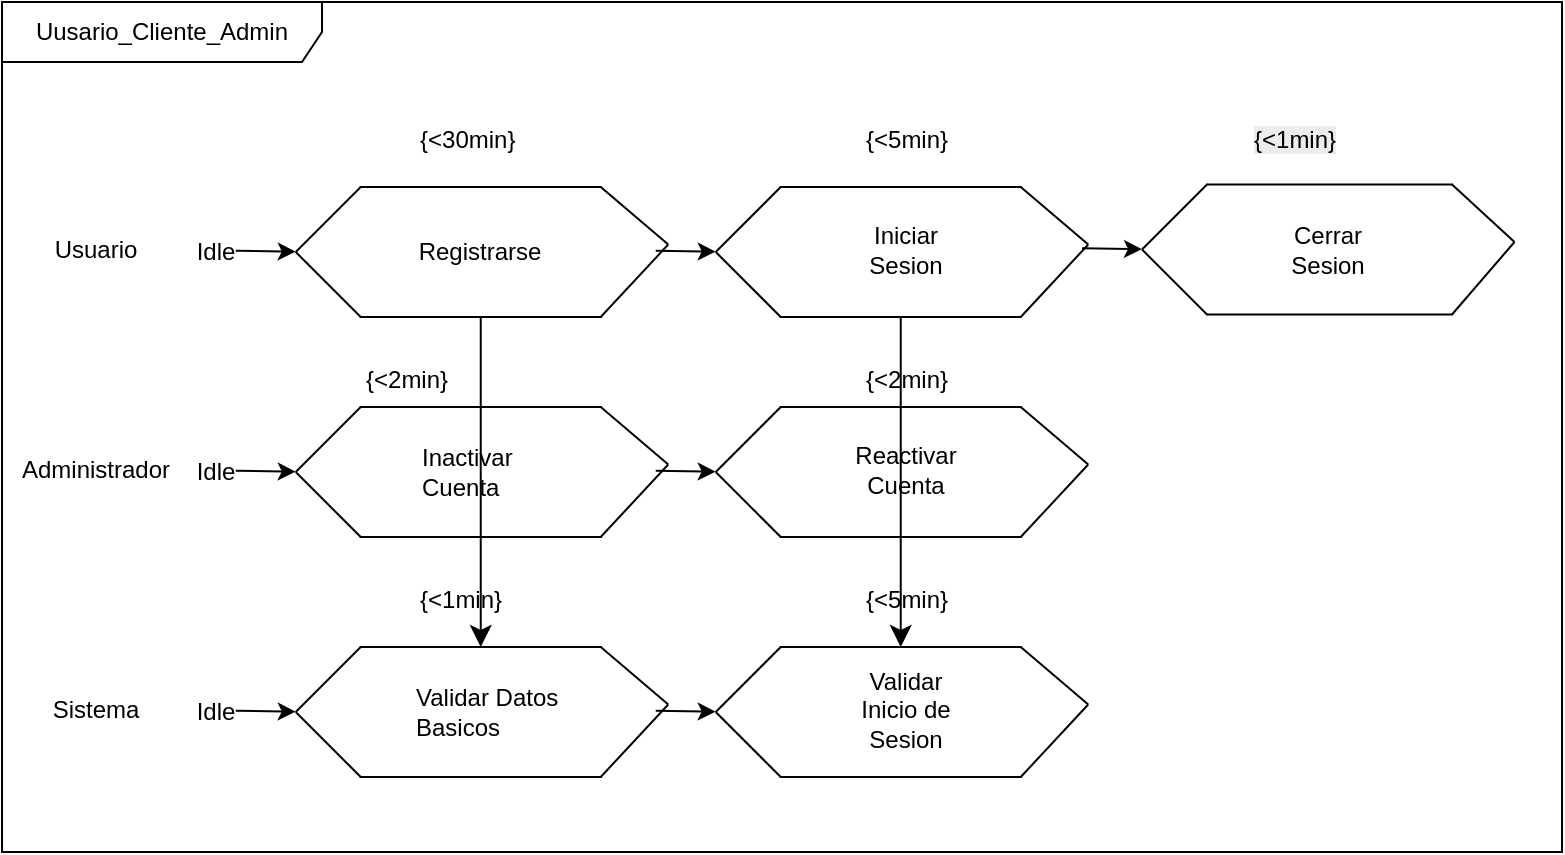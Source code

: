 <mxfile version="28.0.6">
  <diagram name="Página-1" id="PuR6PXavX1iiZgIphFz7">
    <mxGraphModel grid="1" page="1" gridSize="10" guides="1" tooltips="1" connect="1" arrows="1" fold="1" pageScale="1" pageWidth="827" pageHeight="1169" math="0" shadow="0">
      <root>
        <mxCell id="0" />
        <mxCell id="1" parent="0" />
        <mxCell id="X58YOSLKlplfTtcuIgnP-56" style="edgeStyle=none;curved=1;rounded=0;orthogonalLoop=1;jettySize=auto;html=1;entryX=0;entryY=0.5;entryDx=0;entryDy=0;fontSize=12;startSize=8;endSize=8;" edge="1" parent="1" source="wnuGWgDGQfipznTXfZxU-3" target="X58YOSLKlplfTtcuIgnP-29">
          <mxGeometry relative="1" as="geometry" />
        </mxCell>
        <mxCell id="wnuGWgDGQfipznTXfZxU-3" value="" style="shape=partialRectangle;whiteSpace=wrap;html=1;top=0;bottom=0;fillColor=none;rotation=90;" vertex="1" parent="1">
          <mxGeometry x="76.87" y="250" width="65" height="120" as="geometry" />
        </mxCell>
        <mxCell id="wnuGWgDGQfipznTXfZxU-6" value="" style="endArrow=none;html=1;rounded=0;exitX=1;exitY=0;exitDx=0;exitDy=0;" edge="1" parent="1" source="wnuGWgDGQfipznTXfZxU-3">
          <mxGeometry width="50" height="50" relative="1" as="geometry">
            <mxPoint x="213.12" y="316.25" as="sourcePoint" />
            <mxPoint x="203.12" y="306.25" as="targetPoint" />
          </mxGeometry>
        </mxCell>
        <mxCell id="wnuGWgDGQfipznTXfZxU-8" value="" style="endArrow=none;html=1;rounded=0;exitX=0;exitY=0;exitDx=0;exitDy=0;" edge="1" parent="1" source="wnuGWgDGQfipznTXfZxU-3">
          <mxGeometry width="50" height="50" relative="1" as="geometry">
            <mxPoint x="213.12" y="268.25" as="sourcePoint" />
            <mxPoint x="203.12" y="306.25" as="targetPoint" />
          </mxGeometry>
        </mxCell>
        <mxCell id="wnuGWgDGQfipznTXfZxU-11" value="" style="endArrow=none;html=1;rounded=0;entryX=1;entryY=1;entryDx=0;entryDy=0;" edge="1" parent="1" target="wnuGWgDGQfipznTXfZxU-3">
          <mxGeometry width="50" height="50" relative="1" as="geometry">
            <mxPoint x="16.87" y="310" as="sourcePoint" />
            <mxPoint x="40.12" y="338.25" as="targetPoint" />
          </mxGeometry>
        </mxCell>
        <mxCell id="wnuGWgDGQfipznTXfZxU-12" value="" style="endArrow=none;html=1;rounded=0;entryX=0;entryY=1;entryDx=0;entryDy=0;" edge="1" parent="1" target="wnuGWgDGQfipznTXfZxU-3">
          <mxGeometry width="50" height="50" relative="1" as="geometry">
            <mxPoint x="16.87" y="310" as="sourcePoint" />
            <mxPoint x="40.12" y="280" as="targetPoint" />
          </mxGeometry>
        </mxCell>
        <mxCell id="X58YOSLKlplfTtcuIgnP-57" style="edgeStyle=none;curved=1;rounded=0;orthogonalLoop=1;jettySize=auto;html=1;entryX=0;entryY=0.5;entryDx=0;entryDy=0;fontSize=12;startSize=8;endSize=8;" edge="1" parent="1" source="wnuGWgDGQfipznTXfZxU-13" target="X58YOSLKlplfTtcuIgnP-34">
          <mxGeometry relative="1" as="geometry" />
        </mxCell>
        <mxCell id="wnuGWgDGQfipznTXfZxU-13" value="" style="shape=partialRectangle;whiteSpace=wrap;html=1;top=0;bottom=0;fillColor=none;rotation=90;" vertex="1" parent="1">
          <mxGeometry x="286.87" y="250" width="65" height="120" as="geometry" />
        </mxCell>
        <mxCell id="wnuGWgDGQfipznTXfZxU-14" value="" style="endArrow=none;html=1;rounded=0;exitX=1;exitY=0;exitDx=0;exitDy=0;" edge="1" parent="1" source="wnuGWgDGQfipznTXfZxU-13">
          <mxGeometry width="50" height="50" relative="1" as="geometry">
            <mxPoint x="423.12" y="316.25" as="sourcePoint" />
            <mxPoint x="413.12" y="306.25" as="targetPoint" />
          </mxGeometry>
        </mxCell>
        <mxCell id="wnuGWgDGQfipznTXfZxU-15" value="" style="endArrow=none;html=1;rounded=0;exitX=0;exitY=0;exitDx=0;exitDy=0;" edge="1" parent="1" source="wnuGWgDGQfipznTXfZxU-13">
          <mxGeometry width="50" height="50" relative="1" as="geometry">
            <mxPoint x="423.12" y="268.25" as="sourcePoint" />
            <mxPoint x="413.12" y="306.25" as="targetPoint" />
          </mxGeometry>
        </mxCell>
        <mxCell id="wnuGWgDGQfipznTXfZxU-16" value="" style="endArrow=none;html=1;rounded=0;entryX=1;entryY=1;entryDx=0;entryDy=0;" edge="1" parent="1" target="wnuGWgDGQfipznTXfZxU-13">
          <mxGeometry width="50" height="50" relative="1" as="geometry">
            <mxPoint x="226.87" y="310" as="sourcePoint" />
            <mxPoint x="250.12" y="338.25" as="targetPoint" />
          </mxGeometry>
        </mxCell>
        <mxCell id="wnuGWgDGQfipznTXfZxU-17" value="" style="endArrow=none;html=1;rounded=0;entryX=0;entryY=1;entryDx=0;entryDy=0;" edge="1" parent="1" target="wnuGWgDGQfipznTXfZxU-13">
          <mxGeometry width="50" height="50" relative="1" as="geometry">
            <mxPoint x="226.87" y="310" as="sourcePoint" />
            <mxPoint x="250.12" y="280" as="targetPoint" />
          </mxGeometry>
        </mxCell>
        <mxCell id="wnuGWgDGQfipznTXfZxU-23" value="&lt;font style=&quot;vertical-align: inherit;&quot;&gt;&lt;font style=&quot;vertical-align: inherit;&quot;&gt;Idle&lt;/font&gt;&lt;/font&gt;" style="text;html=1;align=center;verticalAlign=middle;whiteSpace=wrap;rounded=0;" vertex="1" parent="1">
          <mxGeometry x="-53.13" y="295" width="60" height="30" as="geometry" />
        </mxCell>
        <mxCell id="wnuGWgDGQfipznTXfZxU-24" value="" style="shape=partialRectangle;whiteSpace=wrap;html=1;top=0;bottom=0;fillColor=none;rotation=90;" vertex="1" parent="1">
          <mxGeometry x="501.25" y="247.5" width="65" height="122.5" as="geometry" />
        </mxCell>
        <mxCell id="wnuGWgDGQfipznTXfZxU-25" value="" style="endArrow=none;html=1;rounded=0;exitX=1;exitY=0;exitDx=0;exitDy=0;" edge="1" parent="1" source="wnuGWgDGQfipznTXfZxU-24">
          <mxGeometry width="50" height="50" relative="1" as="geometry">
            <mxPoint x="636.25" y="315" as="sourcePoint" />
            <mxPoint x="626.25" y="305" as="targetPoint" />
          </mxGeometry>
        </mxCell>
        <mxCell id="wnuGWgDGQfipznTXfZxU-26" value="" style="endArrow=none;html=1;rounded=0;exitX=0;exitY=0;exitDx=0;exitDy=0;" edge="1" parent="1" source="wnuGWgDGQfipznTXfZxU-24">
          <mxGeometry width="50" height="50" relative="1" as="geometry">
            <mxPoint x="636.25" y="267" as="sourcePoint" />
            <mxPoint x="626.25" y="305" as="targetPoint" />
          </mxGeometry>
        </mxCell>
        <mxCell id="wnuGWgDGQfipznTXfZxU-27" value="" style="endArrow=none;html=1;rounded=0;entryX=1;entryY=1;entryDx=0;entryDy=0;" edge="1" parent="1" target="wnuGWgDGQfipznTXfZxU-24">
          <mxGeometry width="50" height="50" relative="1" as="geometry">
            <mxPoint x="440" y="308.75" as="sourcePoint" />
            <mxPoint x="463.25" y="337" as="targetPoint" />
          </mxGeometry>
        </mxCell>
        <mxCell id="wnuGWgDGQfipznTXfZxU-28" value="" style="endArrow=none;html=1;rounded=0;entryX=0;entryY=1;entryDx=0;entryDy=0;" edge="1" parent="1" target="wnuGWgDGQfipznTXfZxU-24">
          <mxGeometry width="50" height="50" relative="1" as="geometry">
            <mxPoint x="440" y="308.75" as="sourcePoint" />
            <mxPoint x="463.25" y="278.75" as="targetPoint" />
          </mxGeometry>
        </mxCell>
        <mxCell id="wnuGWgDGQfipznTXfZxU-58" value="" style="endArrow=classic;html=1;rounded=0;" edge="1" parent="1">
          <mxGeometry width="50" height="50" relative="1" as="geometry">
            <mxPoint x="196.87" y="309.41" as="sourcePoint" />
            <mxPoint x="226.87" y="309.82" as="targetPoint" />
          </mxGeometry>
        </mxCell>
        <mxCell id="wnuGWgDGQfipznTXfZxU-63" value="" style="endArrow=classic;html=1;rounded=0;" edge="1" parent="1">
          <mxGeometry width="50" height="50" relative="1" as="geometry">
            <mxPoint x="410" y="308.16" as="sourcePoint" />
            <mxPoint x="440" y="308.57" as="targetPoint" />
          </mxGeometry>
        </mxCell>
        <mxCell id="wnuGWgDGQfipznTXfZxU-64" value="" style="endArrow=classic;html=1;rounded=0;" edge="1" parent="1">
          <mxGeometry width="50" height="50" relative="1" as="geometry">
            <mxPoint x="-13.13" y="309.41" as="sourcePoint" />
            <mxPoint x="16.87" y="309.82" as="targetPoint" />
          </mxGeometry>
        </mxCell>
        <mxCell id="wnuGWgDGQfipznTXfZxU-65" value="Uusario_Cliente_Admin" style="shape=umlFrame;whiteSpace=wrap;html=1;pointerEvents=0;width=160;height=30;" vertex="1" parent="1">
          <mxGeometry x="-130" y="185" width="780" height="425" as="geometry" />
        </mxCell>
        <mxCell id="wnuGWgDGQfipznTXfZxU-66" value="&lt;div style=&quot;text-align: left;&quot;&gt;Registrarse&lt;/div&gt;" style="text;html=1;align=center;verticalAlign=middle;whiteSpace=wrap;rounded=0;" vertex="1" parent="1">
          <mxGeometry x="79.37" y="295" width="60" height="30" as="geometry" />
        </mxCell>
        <mxCell id="wnuGWgDGQfipznTXfZxU-67" value="&lt;span style=&quot;text-align: left;&quot;&gt;Iniciar Sesion&lt;/span&gt;" style="text;html=1;align=center;verticalAlign=middle;whiteSpace=wrap;rounded=0;" vertex="1" parent="1">
          <mxGeometry x="291.87" y="293.75" width="60" height="30" as="geometry" />
        </mxCell>
        <mxCell id="wnuGWgDGQfipznTXfZxU-69" value="&lt;span style=&quot;text-align: left;&quot;&gt;Cerrar Sesion&lt;/span&gt;" style="text;html=1;align=center;verticalAlign=middle;whiteSpace=wrap;rounded=0;" vertex="1" parent="1">
          <mxGeometry x="502.5" y="293.75" width="60" height="30" as="geometry" />
        </mxCell>
        <mxCell id="wnuGWgDGQfipznTXfZxU-84" value="&lt;span style=&quot;color: rgb(0, 0, 0); font-family: Helvetica; font-size: 12px; font-style: normal; font-variant-ligatures: normal; font-variant-caps: normal; font-weight: 400; letter-spacing: normal; orphans: 2; text-align: left; text-indent: 0px; text-transform: none; widows: 2; word-spacing: 0px; -webkit-text-stroke-width: 0px; white-space: normal; background-color: rgb(236, 236, 236); text-decoration-thickness: initial; text-decoration-style: initial; text-decoration-color: initial; float: none; display: inline !important;&quot;&gt;&lt;font style=&quot;vertical-align: inherit;&quot;&gt;&lt;font style=&quot;vertical-align: inherit;&quot;&gt;&lt;font style=&quot;vertical-align: inherit;&quot;&gt;&lt;font style=&quot;vertical-align: inherit;&quot;&gt;&lt;font style=&quot;vertical-align: inherit;&quot;&gt;&lt;font style=&quot;vertical-align: inherit;&quot;&gt;&lt;font style=&quot;vertical-align: inherit;&quot;&gt;&lt;font style=&quot;vertical-align: inherit;&quot;&gt;{&amp;lt;1min}&lt;/font&gt;&lt;/font&gt;&lt;/font&gt;&lt;/font&gt;&lt;/font&gt;&lt;/font&gt;&lt;/font&gt;&lt;/font&gt;&lt;/span&gt;" style="text;whiteSpace=wrap;html=1;" vertex="1" parent="1">
          <mxGeometry x="493.75" y="240" width="80" height="40" as="geometry" />
        </mxCell>
        <mxCell id="wnuGWgDGQfipznTXfZxU-85" value="&lt;font style=&quot;vertical-align: inherit;&quot;&gt;&lt;font style=&quot;vertical-align: inherit;&quot;&gt;Usuario&lt;/font&gt;&lt;/font&gt;" style="text;html=1;align=center;verticalAlign=middle;whiteSpace=wrap;rounded=0;" vertex="1" parent="1">
          <mxGeometry x="-113.13" y="293.75" width="60" height="30" as="geometry" />
        </mxCell>
        <mxCell id="wnuGWgDGQfipznTXfZxU-106" value="{&lt;30min}" style="text;whiteSpace=wrap;" vertex="1" parent="1">
          <mxGeometry x="76.87" y="240" width="80" height="40" as="geometry" />
        </mxCell>
        <mxCell id="wnuGWgDGQfipznTXfZxU-146" value="{&lt;5min}" style="text;whiteSpace=wrap;" vertex="1" parent="1">
          <mxGeometry x="300" y="240" width="80" height="40" as="geometry" />
        </mxCell>
        <mxCell id="X58YOSLKlplfTtcuIgnP-1" value="" style="shape=partialRectangle;whiteSpace=wrap;html=1;top=0;bottom=0;fillColor=none;rotation=90;" vertex="1" parent="1">
          <mxGeometry x="76.87" y="360" width="65" height="120" as="geometry" />
        </mxCell>
        <mxCell id="X58YOSLKlplfTtcuIgnP-2" value="" style="endArrow=none;html=1;rounded=0;exitX=1;exitY=0;exitDx=0;exitDy=0;" edge="1" parent="1" source="X58YOSLKlplfTtcuIgnP-1">
          <mxGeometry width="50" height="50" relative="1" as="geometry">
            <mxPoint x="213.12" y="426.25" as="sourcePoint" />
            <mxPoint x="203.12" y="416.25" as="targetPoint" />
          </mxGeometry>
        </mxCell>
        <mxCell id="X58YOSLKlplfTtcuIgnP-3" value="" style="endArrow=none;html=1;rounded=0;exitX=0;exitY=0;exitDx=0;exitDy=0;" edge="1" parent="1" source="X58YOSLKlplfTtcuIgnP-1">
          <mxGeometry width="50" height="50" relative="1" as="geometry">
            <mxPoint x="213.12" y="378.25" as="sourcePoint" />
            <mxPoint x="203.12" y="416.25" as="targetPoint" />
          </mxGeometry>
        </mxCell>
        <mxCell id="X58YOSLKlplfTtcuIgnP-4" value="" style="endArrow=none;html=1;rounded=0;entryX=1;entryY=1;entryDx=0;entryDy=0;" edge="1" parent="1" target="X58YOSLKlplfTtcuIgnP-1">
          <mxGeometry width="50" height="50" relative="1" as="geometry">
            <mxPoint x="16.87" y="420" as="sourcePoint" />
            <mxPoint x="40.12" y="448.25" as="targetPoint" />
          </mxGeometry>
        </mxCell>
        <mxCell id="X58YOSLKlplfTtcuIgnP-5" value="" style="endArrow=none;html=1;rounded=0;entryX=0;entryY=1;entryDx=0;entryDy=0;" edge="1" parent="1" target="X58YOSLKlplfTtcuIgnP-1">
          <mxGeometry width="50" height="50" relative="1" as="geometry">
            <mxPoint x="16.87" y="420" as="sourcePoint" />
            <mxPoint x="40.12" y="390" as="targetPoint" />
          </mxGeometry>
        </mxCell>
        <mxCell id="X58YOSLKlplfTtcuIgnP-6" value="" style="shape=partialRectangle;whiteSpace=wrap;html=1;top=0;bottom=0;fillColor=none;rotation=90;" vertex="1" parent="1">
          <mxGeometry x="286.87" y="360" width="65" height="120" as="geometry" />
        </mxCell>
        <mxCell id="X58YOSLKlplfTtcuIgnP-7" value="" style="endArrow=none;html=1;rounded=0;exitX=1;exitY=0;exitDx=0;exitDy=0;" edge="1" parent="1" source="X58YOSLKlplfTtcuIgnP-6">
          <mxGeometry width="50" height="50" relative="1" as="geometry">
            <mxPoint x="423.12" y="426.25" as="sourcePoint" />
            <mxPoint x="413.12" y="416.25" as="targetPoint" />
          </mxGeometry>
        </mxCell>
        <mxCell id="X58YOSLKlplfTtcuIgnP-8" value="" style="endArrow=none;html=1;rounded=0;exitX=0;exitY=0;exitDx=0;exitDy=0;" edge="1" parent="1" source="X58YOSLKlplfTtcuIgnP-6">
          <mxGeometry width="50" height="50" relative="1" as="geometry">
            <mxPoint x="423.12" y="378.25" as="sourcePoint" />
            <mxPoint x="413.12" y="416.25" as="targetPoint" />
          </mxGeometry>
        </mxCell>
        <mxCell id="X58YOSLKlplfTtcuIgnP-9" value="" style="endArrow=none;html=1;rounded=0;entryX=1;entryY=1;entryDx=0;entryDy=0;" edge="1" parent="1" target="X58YOSLKlplfTtcuIgnP-6">
          <mxGeometry width="50" height="50" relative="1" as="geometry">
            <mxPoint x="226.87" y="420" as="sourcePoint" />
            <mxPoint x="250.12" y="448.25" as="targetPoint" />
          </mxGeometry>
        </mxCell>
        <mxCell id="X58YOSLKlplfTtcuIgnP-10" value="" style="endArrow=none;html=1;rounded=0;entryX=0;entryY=1;entryDx=0;entryDy=0;" edge="1" parent="1" target="X58YOSLKlplfTtcuIgnP-6">
          <mxGeometry width="50" height="50" relative="1" as="geometry">
            <mxPoint x="226.87" y="420" as="sourcePoint" />
            <mxPoint x="250.12" y="390" as="targetPoint" />
          </mxGeometry>
        </mxCell>
        <mxCell id="X58YOSLKlplfTtcuIgnP-11" value="&lt;font style=&quot;vertical-align: inherit;&quot;&gt;&lt;font style=&quot;vertical-align: inherit;&quot;&gt;Idle&lt;/font&gt;&lt;/font&gt;" style="text;html=1;align=center;verticalAlign=middle;whiteSpace=wrap;rounded=0;" vertex="1" parent="1">
          <mxGeometry x="-53.13" y="405" width="60" height="30" as="geometry" />
        </mxCell>
        <mxCell id="X58YOSLKlplfTtcuIgnP-17" value="" style="endArrow=classic;html=1;rounded=0;" edge="1" parent="1">
          <mxGeometry width="50" height="50" relative="1" as="geometry">
            <mxPoint x="196.87" y="419.41" as="sourcePoint" />
            <mxPoint x="226.87" y="419.82" as="targetPoint" />
          </mxGeometry>
        </mxCell>
        <mxCell id="X58YOSLKlplfTtcuIgnP-19" value="" style="endArrow=classic;html=1;rounded=0;" edge="1" parent="1">
          <mxGeometry width="50" height="50" relative="1" as="geometry">
            <mxPoint x="-13.13" y="419.41" as="sourcePoint" />
            <mxPoint x="16.87" y="419.82" as="targetPoint" />
          </mxGeometry>
        </mxCell>
        <mxCell id="X58YOSLKlplfTtcuIgnP-20" value="&lt;div style=&quot;text-align: left;&quot;&gt;Inactivar Cuenta&lt;/div&gt;" style="text;html=1;align=center;verticalAlign=middle;whiteSpace=wrap;rounded=0;" vertex="1" parent="1">
          <mxGeometry x="79.37" y="405" width="60" height="30" as="geometry" />
        </mxCell>
        <mxCell id="X58YOSLKlplfTtcuIgnP-21" value="&lt;span style=&quot;text-align: left;&quot;&gt;Reactivar Cuenta&lt;/span&gt;" style="text;html=1;align=center;verticalAlign=middle;whiteSpace=wrap;rounded=0;" vertex="1" parent="1">
          <mxGeometry x="291.87" y="403.75" width="60" height="30" as="geometry" />
        </mxCell>
        <mxCell id="X58YOSLKlplfTtcuIgnP-24" value="&lt;font style=&quot;vertical-align: inherit;&quot;&gt;&lt;font style=&quot;vertical-align: inherit;&quot;&gt;Administrador&lt;/font&gt;&lt;/font&gt;" style="text;html=1;align=center;verticalAlign=middle;whiteSpace=wrap;rounded=0;" vertex="1" parent="1">
          <mxGeometry x="-113.13" y="403.75" width="60" height="30" as="geometry" />
        </mxCell>
        <mxCell id="X58YOSLKlplfTtcuIgnP-25" value="{&lt;2min}" style="text;whiteSpace=wrap;" vertex="1" parent="1">
          <mxGeometry x="50" y="360" width="80" height="40" as="geometry" />
        </mxCell>
        <mxCell id="X58YOSLKlplfTtcuIgnP-26" value="{&lt;2min}" style="text;whiteSpace=wrap;" vertex="1" parent="1">
          <mxGeometry x="300.0" y="360" width="80" height="40" as="geometry" />
        </mxCell>
        <mxCell id="X58YOSLKlplfTtcuIgnP-27" style="edgeStyle=none;curved=1;rounded=0;orthogonalLoop=1;jettySize=auto;html=1;entryX=0.5;entryY=0;entryDx=0;entryDy=0;fontSize=12;startSize=8;endSize=8;" edge="1" parent="1" source="wnuGWgDGQfipznTXfZxU-3" target="wnuGWgDGQfipznTXfZxU-3">
          <mxGeometry relative="1" as="geometry" />
        </mxCell>
        <mxCell id="X58YOSLKlplfTtcuIgnP-29" value="" style="shape=partialRectangle;whiteSpace=wrap;html=1;top=0;bottom=0;fillColor=none;rotation=90;" vertex="1" parent="1">
          <mxGeometry x="76.87" y="480" width="65" height="120" as="geometry" />
        </mxCell>
        <mxCell id="X58YOSLKlplfTtcuIgnP-30" value="" style="endArrow=none;html=1;rounded=0;exitX=1;exitY=0;exitDx=0;exitDy=0;" edge="1" parent="1" source="X58YOSLKlplfTtcuIgnP-29">
          <mxGeometry width="50" height="50" relative="1" as="geometry">
            <mxPoint x="213.12" y="546.25" as="sourcePoint" />
            <mxPoint x="203.12" y="536.25" as="targetPoint" />
          </mxGeometry>
        </mxCell>
        <mxCell id="X58YOSLKlplfTtcuIgnP-31" value="" style="endArrow=none;html=1;rounded=0;exitX=0;exitY=0;exitDx=0;exitDy=0;" edge="1" parent="1" source="X58YOSLKlplfTtcuIgnP-29">
          <mxGeometry width="50" height="50" relative="1" as="geometry">
            <mxPoint x="213.12" y="498.25" as="sourcePoint" />
            <mxPoint x="203.12" y="536.25" as="targetPoint" />
          </mxGeometry>
        </mxCell>
        <mxCell id="X58YOSLKlplfTtcuIgnP-32" value="" style="endArrow=none;html=1;rounded=0;entryX=1;entryY=1;entryDx=0;entryDy=0;" edge="1" parent="1" target="X58YOSLKlplfTtcuIgnP-29">
          <mxGeometry width="50" height="50" relative="1" as="geometry">
            <mxPoint x="16.87" y="540" as="sourcePoint" />
            <mxPoint x="40.12" y="568.25" as="targetPoint" />
          </mxGeometry>
        </mxCell>
        <mxCell id="X58YOSLKlplfTtcuIgnP-33" value="" style="endArrow=none;html=1;rounded=0;entryX=0;entryY=1;entryDx=0;entryDy=0;" edge="1" parent="1" target="X58YOSLKlplfTtcuIgnP-29">
          <mxGeometry width="50" height="50" relative="1" as="geometry">
            <mxPoint x="16.87" y="540" as="sourcePoint" />
            <mxPoint x="40.12" y="510" as="targetPoint" />
          </mxGeometry>
        </mxCell>
        <mxCell id="X58YOSLKlplfTtcuIgnP-34" value="" style="shape=partialRectangle;whiteSpace=wrap;html=1;top=0;bottom=0;fillColor=none;rotation=90;" vertex="1" parent="1">
          <mxGeometry x="286.87" y="480" width="65" height="120" as="geometry" />
        </mxCell>
        <mxCell id="X58YOSLKlplfTtcuIgnP-35" value="" style="endArrow=none;html=1;rounded=0;exitX=1;exitY=0;exitDx=0;exitDy=0;" edge="1" parent="1" source="X58YOSLKlplfTtcuIgnP-34">
          <mxGeometry width="50" height="50" relative="1" as="geometry">
            <mxPoint x="423.12" y="546.25" as="sourcePoint" />
            <mxPoint x="413.12" y="536.25" as="targetPoint" />
          </mxGeometry>
        </mxCell>
        <mxCell id="X58YOSLKlplfTtcuIgnP-36" value="" style="endArrow=none;html=1;rounded=0;exitX=0;exitY=0;exitDx=0;exitDy=0;" edge="1" parent="1" source="X58YOSLKlplfTtcuIgnP-34">
          <mxGeometry width="50" height="50" relative="1" as="geometry">
            <mxPoint x="423.12" y="498.25" as="sourcePoint" />
            <mxPoint x="413.12" y="536.25" as="targetPoint" />
          </mxGeometry>
        </mxCell>
        <mxCell id="X58YOSLKlplfTtcuIgnP-37" value="" style="endArrow=none;html=1;rounded=0;entryX=1;entryY=1;entryDx=0;entryDy=0;" edge="1" parent="1" target="X58YOSLKlplfTtcuIgnP-34">
          <mxGeometry width="50" height="50" relative="1" as="geometry">
            <mxPoint x="226.87" y="540" as="sourcePoint" />
            <mxPoint x="250.12" y="568.25" as="targetPoint" />
          </mxGeometry>
        </mxCell>
        <mxCell id="X58YOSLKlplfTtcuIgnP-38" value="" style="endArrow=none;html=1;rounded=0;entryX=0;entryY=1;entryDx=0;entryDy=0;" edge="1" parent="1" target="X58YOSLKlplfTtcuIgnP-34">
          <mxGeometry width="50" height="50" relative="1" as="geometry">
            <mxPoint x="226.87" y="540" as="sourcePoint" />
            <mxPoint x="250.12" y="510" as="targetPoint" />
          </mxGeometry>
        </mxCell>
        <mxCell id="X58YOSLKlplfTtcuIgnP-39" value="&lt;font style=&quot;vertical-align: inherit;&quot;&gt;&lt;font style=&quot;vertical-align: inherit;&quot;&gt;Idle&lt;/font&gt;&lt;/font&gt;" style="text;html=1;align=center;verticalAlign=middle;whiteSpace=wrap;rounded=0;" vertex="1" parent="1">
          <mxGeometry x="-53.13" y="525" width="60" height="30" as="geometry" />
        </mxCell>
        <mxCell id="X58YOSLKlplfTtcuIgnP-45" value="" style="endArrow=classic;html=1;rounded=0;" edge="1" parent="1">
          <mxGeometry width="50" height="50" relative="1" as="geometry">
            <mxPoint x="196.87" y="539.41" as="sourcePoint" />
            <mxPoint x="226.87" y="539.82" as="targetPoint" />
          </mxGeometry>
        </mxCell>
        <mxCell id="X58YOSLKlplfTtcuIgnP-47" value="" style="endArrow=classic;html=1;rounded=0;" edge="1" parent="1">
          <mxGeometry width="50" height="50" relative="1" as="geometry">
            <mxPoint x="-13.13" y="539.41" as="sourcePoint" />
            <mxPoint x="16.87" y="539.82" as="targetPoint" />
          </mxGeometry>
        </mxCell>
        <mxCell id="X58YOSLKlplfTtcuIgnP-48" value="&lt;div style=&quot;text-align: left;&quot;&gt;Validar Datos Basicos&lt;/div&gt;" style="text;html=1;align=center;verticalAlign=middle;whiteSpace=wrap;rounded=0;" vertex="1" parent="1">
          <mxGeometry x="76.24" y="525" width="80.63" height="30" as="geometry" />
        </mxCell>
        <mxCell id="X58YOSLKlplfTtcuIgnP-49" value="&lt;span style=&quot;text-align: left;&quot;&gt;Validar Inicio de Sesion&lt;/span&gt;" style="text;html=1;align=center;verticalAlign=middle;whiteSpace=wrap;rounded=0;" vertex="1" parent="1">
          <mxGeometry x="291.87" y="523.75" width="60" height="30" as="geometry" />
        </mxCell>
        <mxCell id="X58YOSLKlplfTtcuIgnP-52" value="&lt;font style=&quot;vertical-align: inherit;&quot;&gt;&lt;font style=&quot;vertical-align: inherit;&quot;&gt;Sistema&lt;/font&gt;&lt;/font&gt;" style="text;html=1;align=center;verticalAlign=middle;whiteSpace=wrap;rounded=0;" vertex="1" parent="1">
          <mxGeometry x="-113.13" y="523.75" width="60" height="30" as="geometry" />
        </mxCell>
        <mxCell id="X58YOSLKlplfTtcuIgnP-53" value="{&lt;1min}" style="text;whiteSpace=wrap;" vertex="1" parent="1">
          <mxGeometry x="76.87" y="470" width="53.13" height="40" as="geometry" />
        </mxCell>
        <mxCell id="X58YOSLKlplfTtcuIgnP-54" value="{&lt;5min}" style="text;whiteSpace=wrap;" vertex="1" parent="1">
          <mxGeometry x="300" y="470" width="80" height="40" as="geometry" />
        </mxCell>
      </root>
    </mxGraphModel>
  </diagram>
</mxfile>
